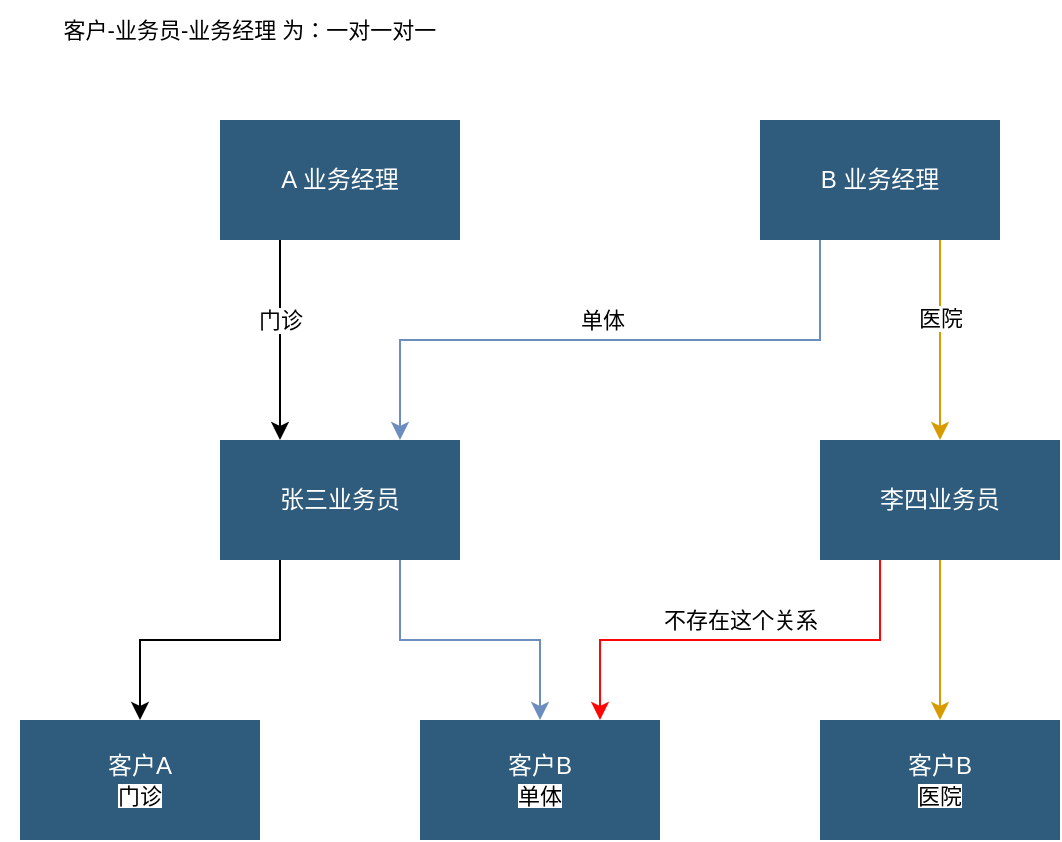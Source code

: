 <mxfile version="26.0.5" pages="2">
  <diagram id="07fea595-8f29-1299-0266-81d95cde20df" name="Page-1">
    <mxGraphModel dx="763" dy="492" grid="1" gridSize="10" guides="1" tooltips="1" connect="1" arrows="1" fold="1" page="1" pageScale="1" pageWidth="1169" pageHeight="827" background="#ffffff" math="0" shadow="0">
      <root>
        <mxCell id="0" />
        <mxCell id="1" parent="0" />
        <mxCell id="pMRr4rv0OtGSiF21qsYG-225" style="edgeStyle=orthogonalEdgeStyle;rounded=0;orthogonalLoop=1;jettySize=auto;html=1;exitX=0.25;exitY=1;exitDx=0;exitDy=0;entryX=0.25;entryY=0;entryDx=0;entryDy=0;" edge="1" parent="1" source="pMRr4rv0OtGSiF21qsYG-217" target="pMRr4rv0OtGSiF21qsYG-219">
          <mxGeometry relative="1" as="geometry" />
        </mxCell>
        <mxCell id="pMRr4rv0OtGSiF21qsYG-233" value="门诊" style="edgeLabel;html=1;align=center;verticalAlign=middle;resizable=0;points=[];" vertex="1" connectable="0" parent="pMRr4rv0OtGSiF21qsYG-225">
          <mxGeometry x="-0.42" y="2" relative="1" as="geometry">
            <mxPoint x="-2" y="11" as="offset" />
          </mxGeometry>
        </mxCell>
        <mxCell id="pMRr4rv0OtGSiF21qsYG-217" value="A 业务经理" style="whiteSpace=wrap;shadow=0;fontColor=#FFFFFF;fontFamily=Helvetica;fontStyle=0;html=1;fontSize=12;plain-purple;strokeColor=none;fillColor=#2f5b7c;gradientColor=none;spacing=6;verticalAlign=middle;" vertex="1" parent="1">
          <mxGeometry x="120" y="80" width="120" height="60" as="geometry" />
        </mxCell>
        <mxCell id="pMRr4rv0OtGSiF21qsYG-226" style="edgeStyle=orthogonalEdgeStyle;rounded=0;orthogonalLoop=1;jettySize=auto;html=1;exitX=0.25;exitY=1;exitDx=0;exitDy=0;entryX=0.75;entryY=0;entryDx=0;entryDy=0;fillColor=#dae8fc;strokeColor=#6c8ebf;" edge="1" parent="1" source="pMRr4rv0OtGSiF21qsYG-218" target="pMRr4rv0OtGSiF21qsYG-219">
          <mxGeometry relative="1" as="geometry" />
        </mxCell>
        <mxCell id="pMRr4rv0OtGSiF21qsYG-232" value="单体" style="edgeLabel;html=1;align=center;verticalAlign=middle;resizable=0;points=[];" vertex="1" connectable="0" parent="pMRr4rv0OtGSiF21qsYG-226">
          <mxGeometry x="0.025" relative="1" as="geometry">
            <mxPoint y="-10" as="offset" />
          </mxGeometry>
        </mxCell>
        <mxCell id="pMRr4rv0OtGSiF21qsYG-242" style="edgeStyle=orthogonalEdgeStyle;rounded=0;orthogonalLoop=1;jettySize=auto;html=1;exitX=0.75;exitY=1;exitDx=0;exitDy=0;fillColor=#ffe6cc;strokeColor=#d79b00;" edge="1" parent="1" source="pMRr4rv0OtGSiF21qsYG-218" target="pMRr4rv0OtGSiF21qsYG-220">
          <mxGeometry relative="1" as="geometry" />
        </mxCell>
        <mxCell id="pMRr4rv0OtGSiF21qsYG-249" value="医院" style="edgeLabel;html=1;align=center;verticalAlign=middle;resizable=0;points=[];" vertex="1" connectable="0" parent="pMRr4rv0OtGSiF21qsYG-242">
          <mxGeometry x="-0.216" relative="1" as="geometry">
            <mxPoint as="offset" />
          </mxGeometry>
        </mxCell>
        <mxCell id="pMRr4rv0OtGSiF21qsYG-218" value="B 业务经理" style="whiteSpace=wrap;shadow=0;fontColor=#FFFFFF;fontFamily=Helvetica;fontStyle=0;html=1;fontSize=12;plain-purple;strokeColor=none;fillColor=#2f5b7c;gradientColor=none;spacing=6;verticalAlign=middle;" vertex="1" parent="1">
          <mxGeometry x="390" y="80" width="120" height="60" as="geometry" />
        </mxCell>
        <mxCell id="pMRr4rv0OtGSiF21qsYG-229" value="" style="edgeStyle=orthogonalEdgeStyle;rounded=0;orthogonalLoop=1;jettySize=auto;html=1;exitX=0.25;exitY=1;exitDx=0;exitDy=0;" edge="1" parent="1" source="pMRr4rv0OtGSiF21qsYG-219" target="pMRr4rv0OtGSiF21qsYG-228">
          <mxGeometry relative="1" as="geometry" />
        </mxCell>
        <mxCell id="pMRr4rv0OtGSiF21qsYG-235" style="edgeStyle=orthogonalEdgeStyle;rounded=0;orthogonalLoop=1;jettySize=auto;html=1;exitX=0.75;exitY=1;exitDx=0;exitDy=0;entryX=0.5;entryY=0;entryDx=0;entryDy=0;fillColor=#dae8fc;strokeColor=#6c8ebf;" edge="1" parent="1" source="pMRr4rv0OtGSiF21qsYG-219" target="pMRr4rv0OtGSiF21qsYG-234">
          <mxGeometry relative="1" as="geometry" />
        </mxCell>
        <mxCell id="pMRr4rv0OtGSiF21qsYG-219" value="张三业务员" style="whiteSpace=wrap;shadow=0;fontColor=#FFFFFF;fontFamily=Helvetica;fontStyle=0;html=1;fontSize=12;plain-purple;strokeColor=none;fillColor=#2f5b7c;gradientColor=none;spacing=6;verticalAlign=middle;" vertex="1" parent="1">
          <mxGeometry x="120" y="240" width="120" height="60" as="geometry" />
        </mxCell>
        <mxCell id="pMRr4rv0OtGSiF21qsYG-231" style="edgeStyle=orthogonalEdgeStyle;rounded=0;orthogonalLoop=1;jettySize=auto;html=1;exitX=0.5;exitY=1;exitDx=0;exitDy=0;entryX=0.5;entryY=0;entryDx=0;entryDy=0;fillColor=#ffe6cc;strokeColor=#d79b00;" edge="1" parent="1" source="pMRr4rv0OtGSiF21qsYG-220" target="pMRr4rv0OtGSiF21qsYG-230">
          <mxGeometry relative="1" as="geometry" />
        </mxCell>
        <mxCell id="pMRr4rv0OtGSiF21qsYG-246" value="不存在这个关系" style="edgeStyle=orthogonalEdgeStyle;rounded=0;orthogonalLoop=1;jettySize=auto;html=1;exitX=0.25;exitY=1;exitDx=0;exitDy=0;entryX=0.75;entryY=0;entryDx=0;entryDy=0;strokeColor=light-dark(#ff0505, #ededed);" edge="1" parent="1" source="pMRr4rv0OtGSiF21qsYG-220" target="pMRr4rv0OtGSiF21qsYG-234">
          <mxGeometry y="-10" relative="1" as="geometry">
            <mxPoint as="offset" />
          </mxGeometry>
        </mxCell>
        <mxCell id="pMRr4rv0OtGSiF21qsYG-220" value="李四业务员" style="whiteSpace=wrap;shadow=0;fontColor=#FFFFFF;fontFamily=Helvetica;fontStyle=0;html=1;fontSize=12;plain-purple;strokeColor=none;fillColor=#2f5b7c;gradientColor=none;spacing=6;verticalAlign=middle;" vertex="1" parent="1">
          <mxGeometry x="420" y="240" width="120" height="60" as="geometry" />
        </mxCell>
        <mxCell id="pMRr4rv0OtGSiF21qsYG-228" value="客户A&lt;div&gt;&lt;span style=&quot;color: rgb(0, 0, 0); font-size: 11px; text-wrap-mode: nowrap; background-color: rgb(255, 255, 255);&quot;&gt;门诊&lt;/span&gt;&lt;/div&gt;" style="whiteSpace=wrap;html=1;fillColor=#2f5b7c;strokeColor=none;fontColor=#FFFFFF;shadow=0;fontStyle=0;gradientColor=none;spacing=6;" vertex="1" parent="1">
          <mxGeometry x="20" y="380" width="120" height="60" as="geometry" />
        </mxCell>
        <mxCell id="pMRr4rv0OtGSiF21qsYG-230" value="客户B&lt;div&gt;&lt;font color=&quot;#000000&quot;&gt;&lt;span style=&quot;font-size: 11px; text-wrap-mode: nowrap; background-color: rgb(255, 255, 255);&quot;&gt;医院&lt;/span&gt;&lt;/font&gt;&lt;/div&gt;" style="whiteSpace=wrap;html=1;fillColor=#2f5b7c;strokeColor=none;fontColor=#FFFFFF;shadow=0;fontStyle=0;gradientColor=none;spacing=6;" vertex="1" parent="1">
          <mxGeometry x="420" y="380" width="120" height="60" as="geometry" />
        </mxCell>
        <mxCell id="pMRr4rv0OtGSiF21qsYG-234" value="客户B&lt;div&gt;&lt;span style=&quot;color: rgb(0, 0, 0); font-size: 11px; text-wrap-mode: nowrap; background-color: rgb(255, 255, 255);&quot;&gt;单体&lt;/span&gt;&lt;/div&gt;" style="whiteSpace=wrap;html=1;fillColor=#2f5b7c;strokeColor=none;fontColor=#FFFFFF;shadow=0;fontStyle=0;gradientColor=none;spacing=6;" vertex="1" parent="1">
          <mxGeometry x="220" y="380" width="120" height="60" as="geometry" />
        </mxCell>
        <mxCell id="pMRr4rv0OtGSiF21qsYG-248" value="&lt;span style=&quot;font-size: 11px; text-wrap-mode: nowrap; background-color: rgb(255, 255, 255);&quot;&gt;客户-业务员-业务经理 为：一对一对一&lt;/span&gt;" style="text;html=1;align=center;verticalAlign=middle;whiteSpace=wrap;rounded=0;" vertex="1" parent="1">
          <mxGeometry x="10" y="20" width="250" height="30" as="geometry" />
        </mxCell>
      </root>
    </mxGraphModel>
  </diagram>
  <diagram id="Rrq06PqHQv3VmdDRbYv7" name="第 2 页">
    <mxGraphModel dx="795" dy="513" grid="1" gridSize="10" guides="1" tooltips="1" connect="1" arrows="1" fold="1" page="1" pageScale="1" pageWidth="1169" pageHeight="827" math="0" shadow="0">
      <root>
        <mxCell id="0" />
        <mxCell id="1" parent="0" />
        <mxCell id="9wrXt-n-0RyXMcykCqxi-3" value="销售经理&lt;div&gt;最终： 20&lt;/div&gt;" style="whiteSpace=wrap;shadow=0;fontColor=#FFFFFF;fontFamily=Helvetica;fontStyle=0;html=1;fontSize=12;plain-purple;strokeColor=none;fillColor=#2f5b7c;gradientColor=none;spacing=6;verticalAlign=middle;" vertex="1" parent="1">
          <mxGeometry x="280" y="80" width="120" height="60" as="geometry" />
        </mxCell>
        <mxCell id="9wrXt-n-0RyXMcykCqxi-30" style="edgeStyle=orthogonalEdgeStyle;rounded=0;orthogonalLoop=1;jettySize=auto;html=1;exitX=0.5;exitY=0;exitDx=0;exitDy=0;entryX=0;entryY=0.5;entryDx=0;entryDy=0;fillColor=#f8cecc;strokeColor=#b85450;" edge="1" parent="1" source="9wrXt-n-0RyXMcykCqxi-11" target="9wrXt-n-0RyXMcykCqxi-3">
          <mxGeometry relative="1" as="geometry" />
        </mxCell>
        <mxCell id="9wrXt-n-0RyXMcykCqxi-31" value="不存在分成再分成" style="edgeLabel;html=1;align=center;verticalAlign=middle;resizable=0;points=[];" vertex="1" connectable="0" parent="9wrXt-n-0RyXMcykCqxi-30">
          <mxGeometry x="-0.302" y="1" relative="1" as="geometry">
            <mxPoint as="offset" />
          </mxGeometry>
        </mxCell>
        <mxCell id="9wrXt-n-0RyXMcykCqxi-11" value="A业务经理&lt;div&gt;最终：10&lt;/div&gt;" style="whiteSpace=wrap;shadow=0;fontColor=#FFFFFF;fontFamily=Helvetica;fontStyle=0;html=1;fontSize=12;plain-purple;strokeColor=none;fillColor=#2f5b7c;gradientColor=none;spacing=6;verticalAlign=middle;" vertex="1" parent="1">
          <mxGeometry x="120" y="200" width="120" height="60" as="geometry" />
        </mxCell>
        <mxCell id="9wrXt-n-0RyXMcykCqxi-22" style="edgeStyle=orthogonalEdgeStyle;rounded=0;orthogonalLoop=1;jettySize=auto;html=1;exitX=0.5;exitY=0;exitDx=0;exitDy=0;entryX=0.5;entryY=1;entryDx=0;entryDy=0;" edge="1" parent="1" source="9wrXt-n-0RyXMcykCqxi-15" target="9wrXt-n-0RyXMcykCqxi-11">
          <mxGeometry relative="1" as="geometry" />
        </mxCell>
        <mxCell id="9wrXt-n-0RyXMcykCqxi-23" value="分成 10 积分" style="edgeLabel;html=1;align=center;verticalAlign=middle;resizable=0;points=[];" vertex="1" connectable="0" parent="9wrXt-n-0RyXMcykCqxi-22">
          <mxGeometry x="-0.079" relative="1" as="geometry">
            <mxPoint y="-30" as="offset" />
          </mxGeometry>
        </mxCell>
        <mxCell id="9wrXt-n-0RyXMcykCqxi-24" style="edgeStyle=orthogonalEdgeStyle;rounded=0;orthogonalLoop=1;jettySize=auto;html=1;exitX=0.5;exitY=0;exitDx=0;exitDy=0;entryX=0.25;entryY=1;entryDx=0;entryDy=0;" edge="1" parent="1" source="9wrXt-n-0RyXMcykCqxi-15" target="9wrXt-n-0RyXMcykCqxi-3">
          <mxGeometry relative="1" as="geometry">
            <Array as="points">
              <mxPoint x="180" y="320" />
              <mxPoint x="310" y="320" />
            </Array>
          </mxGeometry>
        </mxCell>
        <mxCell id="9wrXt-n-0RyXMcykCqxi-28" value="卖了 100 积分" style="edgeLabel;html=1;align=center;verticalAlign=middle;resizable=0;points=[];" vertex="1" connectable="0" parent="9wrXt-n-0RyXMcykCqxi-24">
          <mxGeometry x="-0.853" relative="1" as="geometry">
            <mxPoint as="offset" />
          </mxGeometry>
        </mxCell>
        <mxCell id="9wrXt-n-0RyXMcykCqxi-15" value="A张三业务员&lt;div&gt;最终：80&lt;/div&gt;" style="whiteSpace=wrap;html=1;fillColor=#2f5b7c;strokeColor=none;fontColor=#FFFFFF;shadow=0;fontStyle=0;gradientColor=none;spacing=6;" vertex="1" parent="1">
          <mxGeometry x="120" y="390" width="120" height="56" as="geometry" />
        </mxCell>
        <mxCell id="9wrXt-n-0RyXMcykCqxi-26" style="edgeStyle=orthogonalEdgeStyle;rounded=0;orthogonalLoop=1;jettySize=auto;html=1;exitX=0;exitY=0.5;exitDx=0;exitDy=0;entryX=0.75;entryY=1;entryDx=0;entryDy=0;" edge="1" parent="1" source="9wrXt-n-0RyXMcykCqxi-20" target="9wrXt-n-0RyXMcykCqxi-3">
          <mxGeometry relative="1" as="geometry" />
        </mxCell>
        <mxCell id="9wrXt-n-0RyXMcykCqxi-27" value="分成 10 积分" style="edgeLabel;html=1;align=center;verticalAlign=middle;resizable=0;points=[];" vertex="1" connectable="0" parent="9wrXt-n-0RyXMcykCqxi-26">
          <mxGeometry x="0.621" y="-2" relative="1" as="geometry">
            <mxPoint y="10" as="offset" />
          </mxGeometry>
        </mxCell>
        <mxCell id="9wrXt-n-0RyXMcykCqxi-29" value="卖了 100 积分" style="edgeLabel;html=1;align=center;verticalAlign=middle;resizable=0;points=[];" vertex="1" connectable="0" parent="9wrXt-n-0RyXMcykCqxi-26">
          <mxGeometry x="-0.766" y="1" relative="1" as="geometry">
            <mxPoint x="-49" y="-11" as="offset" />
          </mxGeometry>
        </mxCell>
        <mxCell id="9wrXt-n-0RyXMcykCqxi-20" value="B业务经理&lt;div&gt;最终：90&lt;/div&gt;" style="whiteSpace=wrap;shadow=0;fontColor=#FFFFFF;fontFamily=Helvetica;fontStyle=0;html=1;fontSize=12;plain-purple;strokeColor=none;fillColor=#2f5b7c;gradientColor=none;spacing=6;verticalAlign=middle;" vertex="1" parent="1">
          <mxGeometry x="440" y="200" width="120" height="60" as="geometry" />
        </mxCell>
        <mxCell id="9wrXt-n-0RyXMcykCqxi-25" value="分成 10 积分" style="edgeLabel;html=1;align=center;verticalAlign=middle;resizable=0;points=[];" vertex="1" connectable="0" parent="1">
          <mxGeometry x="310" y="299.997" as="geometry" />
        </mxCell>
        <mxCell id="9wrXt-n-0RyXMcykCqxi-32" value="按照百分比分成" style="text;html=1;align=left;verticalAlign=middle;whiteSpace=wrap;rounded=0;" vertex="1" parent="1">
          <mxGeometry x="320" y="360" width="150" height="30" as="geometry" />
        </mxCell>
        <mxCell id="9wrXt-n-0RyXMcykCqxi-33" value="绩效积分= 销售积分-签到积分-培训积分" style="text;html=1;align=left;verticalAlign=middle;whiteSpace=wrap;rounded=0;" vertex="1" parent="1">
          <mxGeometry x="320" y="414" width="260" height="30" as="geometry" />
        </mxCell>
      </root>
    </mxGraphModel>
  </diagram>
</mxfile>
